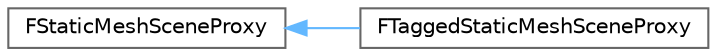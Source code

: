 digraph "类继承关系图"
{
 // INTERACTIVE_SVG=YES
 // LATEX_PDF_SIZE
  bgcolor="transparent";
  edge [fontname=Helvetica,fontsize=10,labelfontname=Helvetica,labelfontsize=10];
  node [fontname=Helvetica,fontsize=10,shape=box,height=0.2,width=0.4];
  rankdir="LR";
  Node0 [id="Node000000",label="FStaticMeshSceneProxy",height=0.2,width=0.4,color="grey40", fillcolor="white", style="filled",URL="$df/d69/classFStaticMeshSceneProxy.html",tooltip=" "];
  Node0 -> Node1 [id="edge185_Node000000_Node000001",dir="back",color="steelblue1",style="solid",tooltip=" "];
  Node1 [id="Node000001",label="FTaggedStaticMeshSceneProxy",height=0.2,width=0.4,color="grey40", fillcolor="white", style="filled",URL="$d5/da2/classFTaggedStaticMeshSceneProxy.html",tooltip=" "];
}
